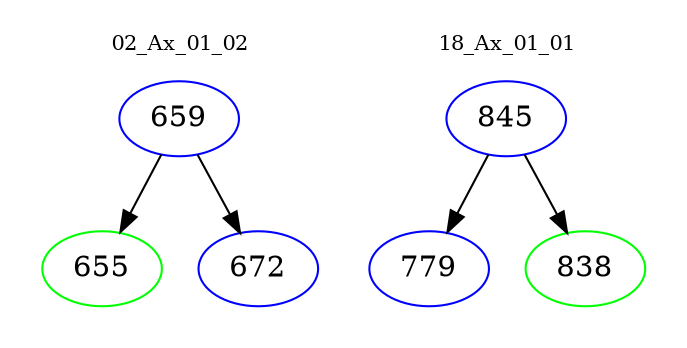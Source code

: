 digraph{
subgraph cluster_0 {
color = white
label = "02_Ax_01_02";
fontsize=10;
T0_659 [label="659", color="blue"]
T0_659 -> T0_655 [color="black"]
T0_655 [label="655", color="green"]
T0_659 -> T0_672 [color="black"]
T0_672 [label="672", color="blue"]
}
subgraph cluster_1 {
color = white
label = "18_Ax_01_01";
fontsize=10;
T1_845 [label="845", color="blue"]
T1_845 -> T1_779 [color="black"]
T1_779 [label="779", color="blue"]
T1_845 -> T1_838 [color="black"]
T1_838 [label="838", color="green"]
}
}
